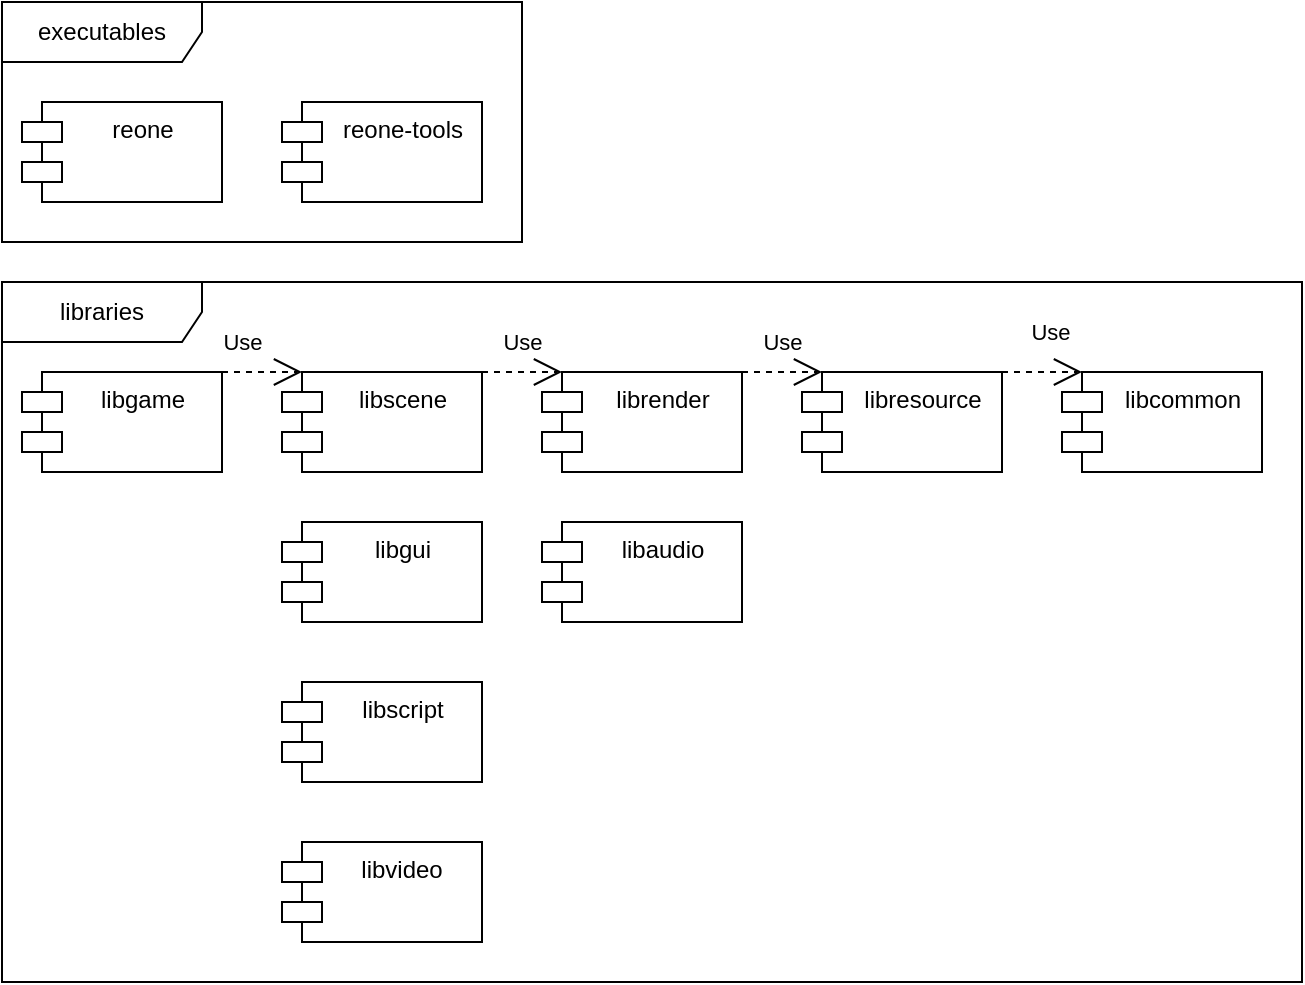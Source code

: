 <mxfile version="14.4.5" type="device"><diagram id="C5RBs43oDa-KdzZeNtuy" name="Page-1"><mxGraphModel dx="1422" dy="1931" grid="1" gridSize="10" guides="1" tooltips="1" connect="1" arrows="1" fold="1" page="1" pageScale="1" pageWidth="827" pageHeight="1169" math="0" shadow="0"><root><mxCell id="WIyWlLk6GJQsqaUBKTNV-0"/><mxCell id="WIyWlLk6GJQsqaUBKTNV-1" parent="WIyWlLk6GJQsqaUBKTNV-0"/><mxCell id="uwfJpqVd9WzeynNxQDzf-5" value="libraries" style="shape=umlFrame;whiteSpace=wrap;html=1;width=100;height=30;" parent="WIyWlLk6GJQsqaUBKTNV-1" vertex="1"><mxGeometry x="20" y="-1010" width="650" height="350" as="geometry"/></mxCell><mxCell id="uwfJpqVd9WzeynNxQDzf-4" value="" style="group" parent="WIyWlLk6GJQsqaUBKTNV-1" vertex="1" connectable="0"><mxGeometry x="20" y="-1150" width="260" height="120" as="geometry"/></mxCell><mxCell id="uwfJpqVd9WzeynNxQDzf-8" value="" style="group" parent="uwfJpqVd9WzeynNxQDzf-4" vertex="1" connectable="0"><mxGeometry width="260" height="120" as="geometry"/></mxCell><mxCell id="uwfJpqVd9WzeynNxQDzf-1" value="executables" style="shape=umlFrame;whiteSpace=wrap;html=1;width=100;height=30;flipH=0;" parent="uwfJpqVd9WzeynNxQDzf-8" vertex="1"><mxGeometry width="260" height="120" as="geometry"/></mxCell><mxCell id="wTLT_p1KPuhMP4MYyWY3-14" value="reone" style="shape=module;align=left;spacingLeft=20;align=center;verticalAlign=top;html=1;" parent="uwfJpqVd9WzeynNxQDzf-8" vertex="1"><mxGeometry x="10" y="50" width="100" height="50" as="geometry"/></mxCell><mxCell id="wTLT_p1KPuhMP4MYyWY3-15" value="reone-tools" style="shape=module;align=left;spacingLeft=20;align=center;verticalAlign=top;html=1;" parent="uwfJpqVd9WzeynNxQDzf-8" vertex="1"><mxGeometry x="140" y="50" width="100" height="50" as="geometry"/></mxCell><mxCell id="wTLT_p1KPuhMP4MYyWY3-6" value="libgame" style="shape=module;align=center;spacingLeft=20;align=center;verticalAlign=top;html=1;labelPosition=center;verticalLabelPosition=middle;" parent="WIyWlLk6GJQsqaUBKTNV-1" vertex="1"><mxGeometry x="30" y="-965" width="100" height="50" as="geometry"/></mxCell><mxCell id="wTLT_p1KPuhMP4MYyWY3-7" value="libcommon" style="shape=module;align=left;spacingLeft=20;align=center;verticalAlign=top;html=1;" parent="WIyWlLk6GJQsqaUBKTNV-1" vertex="1"><mxGeometry x="550" y="-965" width="100" height="50" as="geometry"/></mxCell><mxCell id="gnWsdmeyHeUerrLaL-5L-1" value="libaudio" style="shape=module;align=left;spacingLeft=20;align=center;verticalAlign=top;html=1;" parent="WIyWlLk6GJQsqaUBKTNV-1" vertex="1"><mxGeometry x="290" y="-890" width="100" height="50" as="geometry"/></mxCell><mxCell id="gnWsdmeyHeUerrLaL-5L-2" value="librender" style="shape=module;align=left;spacingLeft=20;align=center;verticalAlign=top;html=1;" parent="WIyWlLk6GJQsqaUBKTNV-1" vertex="1"><mxGeometry x="290" y="-965" width="100" height="50" as="geometry"/></mxCell><mxCell id="gnWsdmeyHeUerrLaL-5L-3" value="libresource" style="shape=module;align=left;spacingLeft=20;align=center;verticalAlign=top;html=1;" parent="WIyWlLk6GJQsqaUBKTNV-1" vertex="1"><mxGeometry x="420" y="-965" width="100" height="50" as="geometry"/></mxCell><mxCell id="gnWsdmeyHeUerrLaL-5L-4" value="libgui" style="shape=module;align=left;spacingLeft=20;align=center;verticalAlign=top;html=1;" parent="WIyWlLk6GJQsqaUBKTNV-1" vertex="1"><mxGeometry x="160" y="-890" width="100" height="50" as="geometry"/></mxCell><mxCell id="gnWsdmeyHeUerrLaL-5L-5" value="libscene" style="shape=module;align=left;spacingLeft=20;align=center;verticalAlign=top;html=1;" parent="WIyWlLk6GJQsqaUBKTNV-1" vertex="1"><mxGeometry x="160" y="-965" width="100" height="50" as="geometry"/></mxCell><mxCell id="gnWsdmeyHeUerrLaL-5L-6" value="libscript" style="shape=module;align=left;spacingLeft=20;align=center;verticalAlign=top;html=1;" parent="WIyWlLk6GJQsqaUBKTNV-1" vertex="1"><mxGeometry x="160" y="-810" width="100" height="50" as="geometry"/></mxCell><mxCell id="hj-piPnPRJIngDWY3FeU-0" value="libvideo" style="shape=module;align=left;spacingLeft=20;align=center;verticalAlign=top;" parent="WIyWlLk6GJQsqaUBKTNV-1" vertex="1"><mxGeometry x="160" y="-730" width="100" height="50" as="geometry"/></mxCell><mxCell id="I3G3cURbtehbN5HBRmtp-1" value="Use" style="endArrow=open;endSize=12;dashed=1;html=1;exitX=1;exitY=0;exitDx=0;exitDy=0;entryX=0;entryY=0;entryDx=10;entryDy=0;entryPerimeter=0;" edge="1" parent="WIyWlLk6GJQsqaUBKTNV-1" source="wTLT_p1KPuhMP4MYyWY3-6" target="gnWsdmeyHeUerrLaL-5L-5"><mxGeometry x="-0.5" y="15" width="160" relative="1" as="geometry"><mxPoint x="50" y="-820" as="sourcePoint"/><mxPoint x="210" y="-820" as="targetPoint"/><mxPoint as="offset"/></mxGeometry></mxCell><mxCell id="I3G3cURbtehbN5HBRmtp-7" value="Use" style="endArrow=open;endSize=12;dashed=1;html=1;exitX=1;exitY=0;exitDx=0;exitDy=0;entryX=0;entryY=0;entryDx=10;entryDy=0;entryPerimeter=0;" edge="1" parent="WIyWlLk6GJQsqaUBKTNV-1" source="gnWsdmeyHeUerrLaL-5L-5" target="gnWsdmeyHeUerrLaL-5L-2"><mxGeometry y="15" width="160" relative="1" as="geometry"><mxPoint x="320" y="-810" as="sourcePoint"/><mxPoint x="480" y="-810" as="targetPoint"/><mxPoint as="offset"/></mxGeometry></mxCell><mxCell id="I3G3cURbtehbN5HBRmtp-8" value="Use" style="endArrow=open;endSize=12;dashed=1;html=1;exitX=1;exitY=0;exitDx=0;exitDy=0;entryX=0;entryY=0;entryDx=10;entryDy=0;entryPerimeter=0;" edge="1" parent="WIyWlLk6GJQsqaUBKTNV-1" source="gnWsdmeyHeUerrLaL-5L-2" target="gnWsdmeyHeUerrLaL-5L-3"><mxGeometry y="15" width="160" relative="1" as="geometry"><mxPoint x="320" y="-800" as="sourcePoint"/><mxPoint x="480" y="-800" as="targetPoint"/><mxPoint as="offset"/></mxGeometry></mxCell><mxCell id="I3G3cURbtehbN5HBRmtp-9" value="Use" style="endArrow=open;endSize=12;dashed=1;html=1;exitX=1;exitY=0;exitDx=0;exitDy=0;entryX=0;entryY=0;entryDx=10;entryDy=0;entryPerimeter=0;" edge="1" parent="WIyWlLk6GJQsqaUBKTNV-1" source="gnWsdmeyHeUerrLaL-5L-3" target="wTLT_p1KPuhMP4MYyWY3-7"><mxGeometry x="0.2" y="20" width="160" relative="1" as="geometry"><mxPoint x="380" y="-790" as="sourcePoint"/><mxPoint x="540" y="-790" as="targetPoint"/><mxPoint as="offset"/></mxGeometry></mxCell></root></mxGraphModel></diagram></mxfile>
